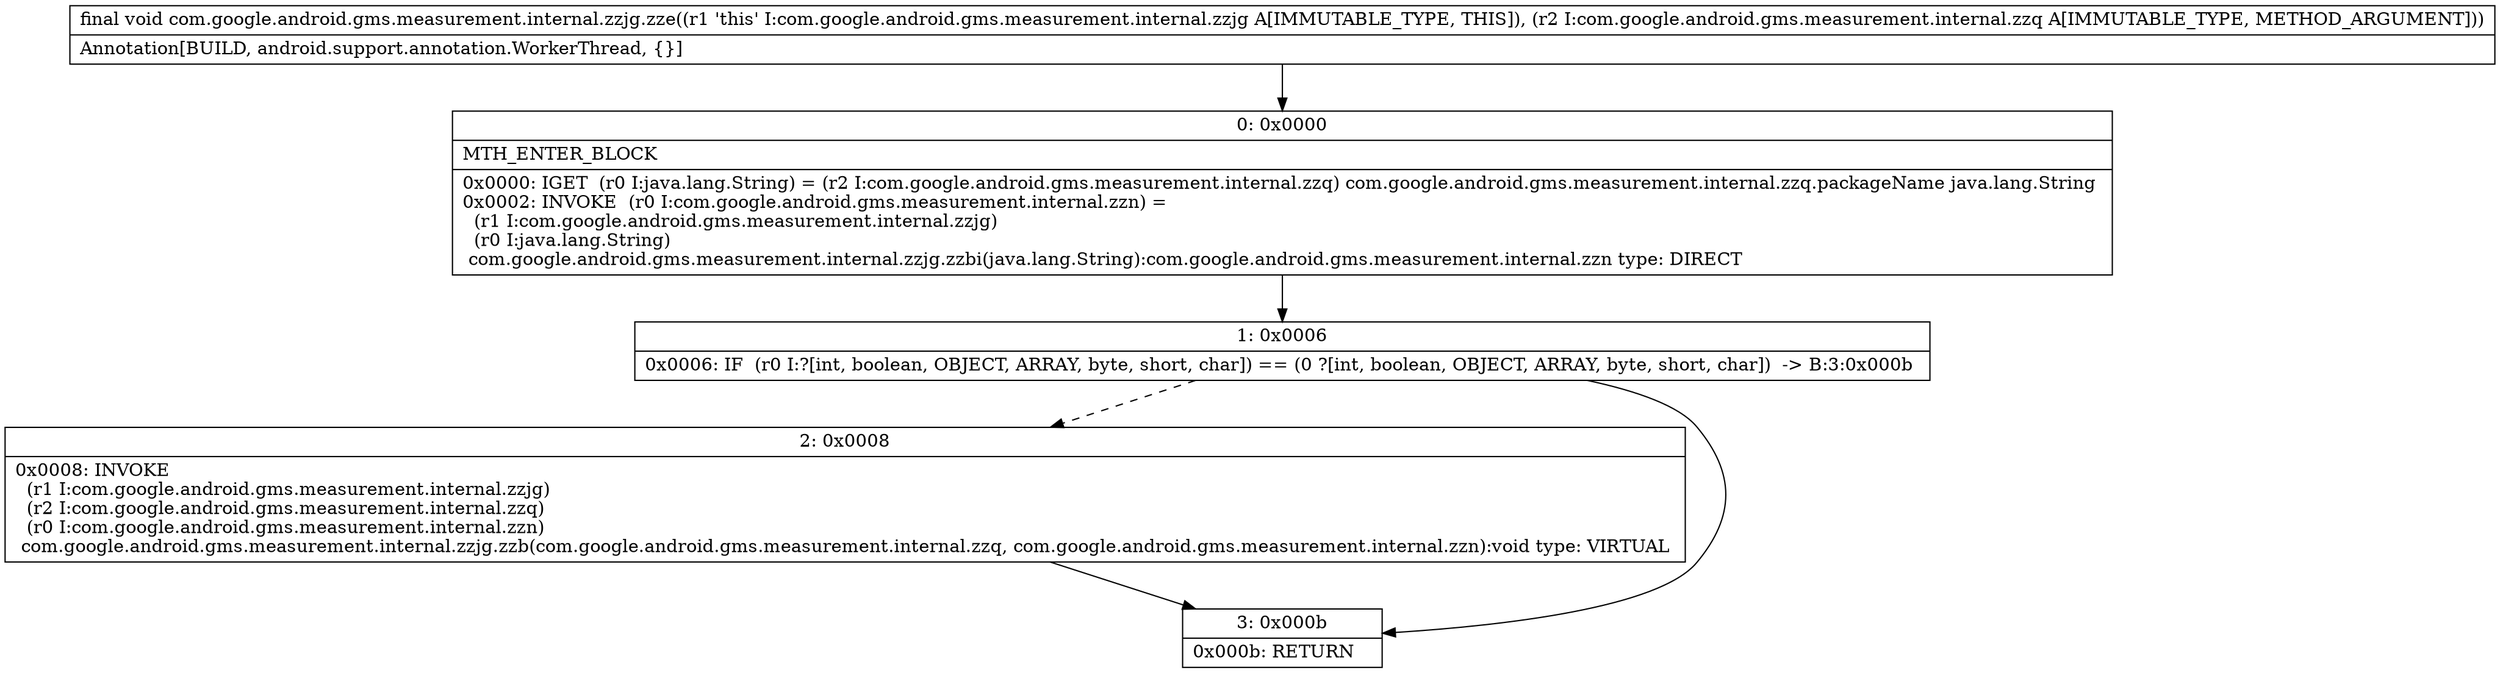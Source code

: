 digraph "CFG forcom.google.android.gms.measurement.internal.zzjg.zze(Lcom\/google\/android\/gms\/measurement\/internal\/zzq;)V" {
Node_0 [shape=record,label="{0\:\ 0x0000|MTH_ENTER_BLOCK\l|0x0000: IGET  (r0 I:java.lang.String) = (r2 I:com.google.android.gms.measurement.internal.zzq) com.google.android.gms.measurement.internal.zzq.packageName java.lang.String \l0x0002: INVOKE  (r0 I:com.google.android.gms.measurement.internal.zzn) = \l  (r1 I:com.google.android.gms.measurement.internal.zzjg)\l  (r0 I:java.lang.String)\l com.google.android.gms.measurement.internal.zzjg.zzbi(java.lang.String):com.google.android.gms.measurement.internal.zzn type: DIRECT \l}"];
Node_1 [shape=record,label="{1\:\ 0x0006|0x0006: IF  (r0 I:?[int, boolean, OBJECT, ARRAY, byte, short, char]) == (0 ?[int, boolean, OBJECT, ARRAY, byte, short, char])  \-\> B:3:0x000b \l}"];
Node_2 [shape=record,label="{2\:\ 0x0008|0x0008: INVOKE  \l  (r1 I:com.google.android.gms.measurement.internal.zzjg)\l  (r2 I:com.google.android.gms.measurement.internal.zzq)\l  (r0 I:com.google.android.gms.measurement.internal.zzn)\l com.google.android.gms.measurement.internal.zzjg.zzb(com.google.android.gms.measurement.internal.zzq, com.google.android.gms.measurement.internal.zzn):void type: VIRTUAL \l}"];
Node_3 [shape=record,label="{3\:\ 0x000b|0x000b: RETURN   \l}"];
MethodNode[shape=record,label="{final void com.google.android.gms.measurement.internal.zzjg.zze((r1 'this' I:com.google.android.gms.measurement.internal.zzjg A[IMMUTABLE_TYPE, THIS]), (r2 I:com.google.android.gms.measurement.internal.zzq A[IMMUTABLE_TYPE, METHOD_ARGUMENT]))  | Annotation[BUILD, android.support.annotation.WorkerThread, \{\}]\l}"];
MethodNode -> Node_0;
Node_0 -> Node_1;
Node_1 -> Node_2[style=dashed];
Node_1 -> Node_3;
Node_2 -> Node_3;
}

